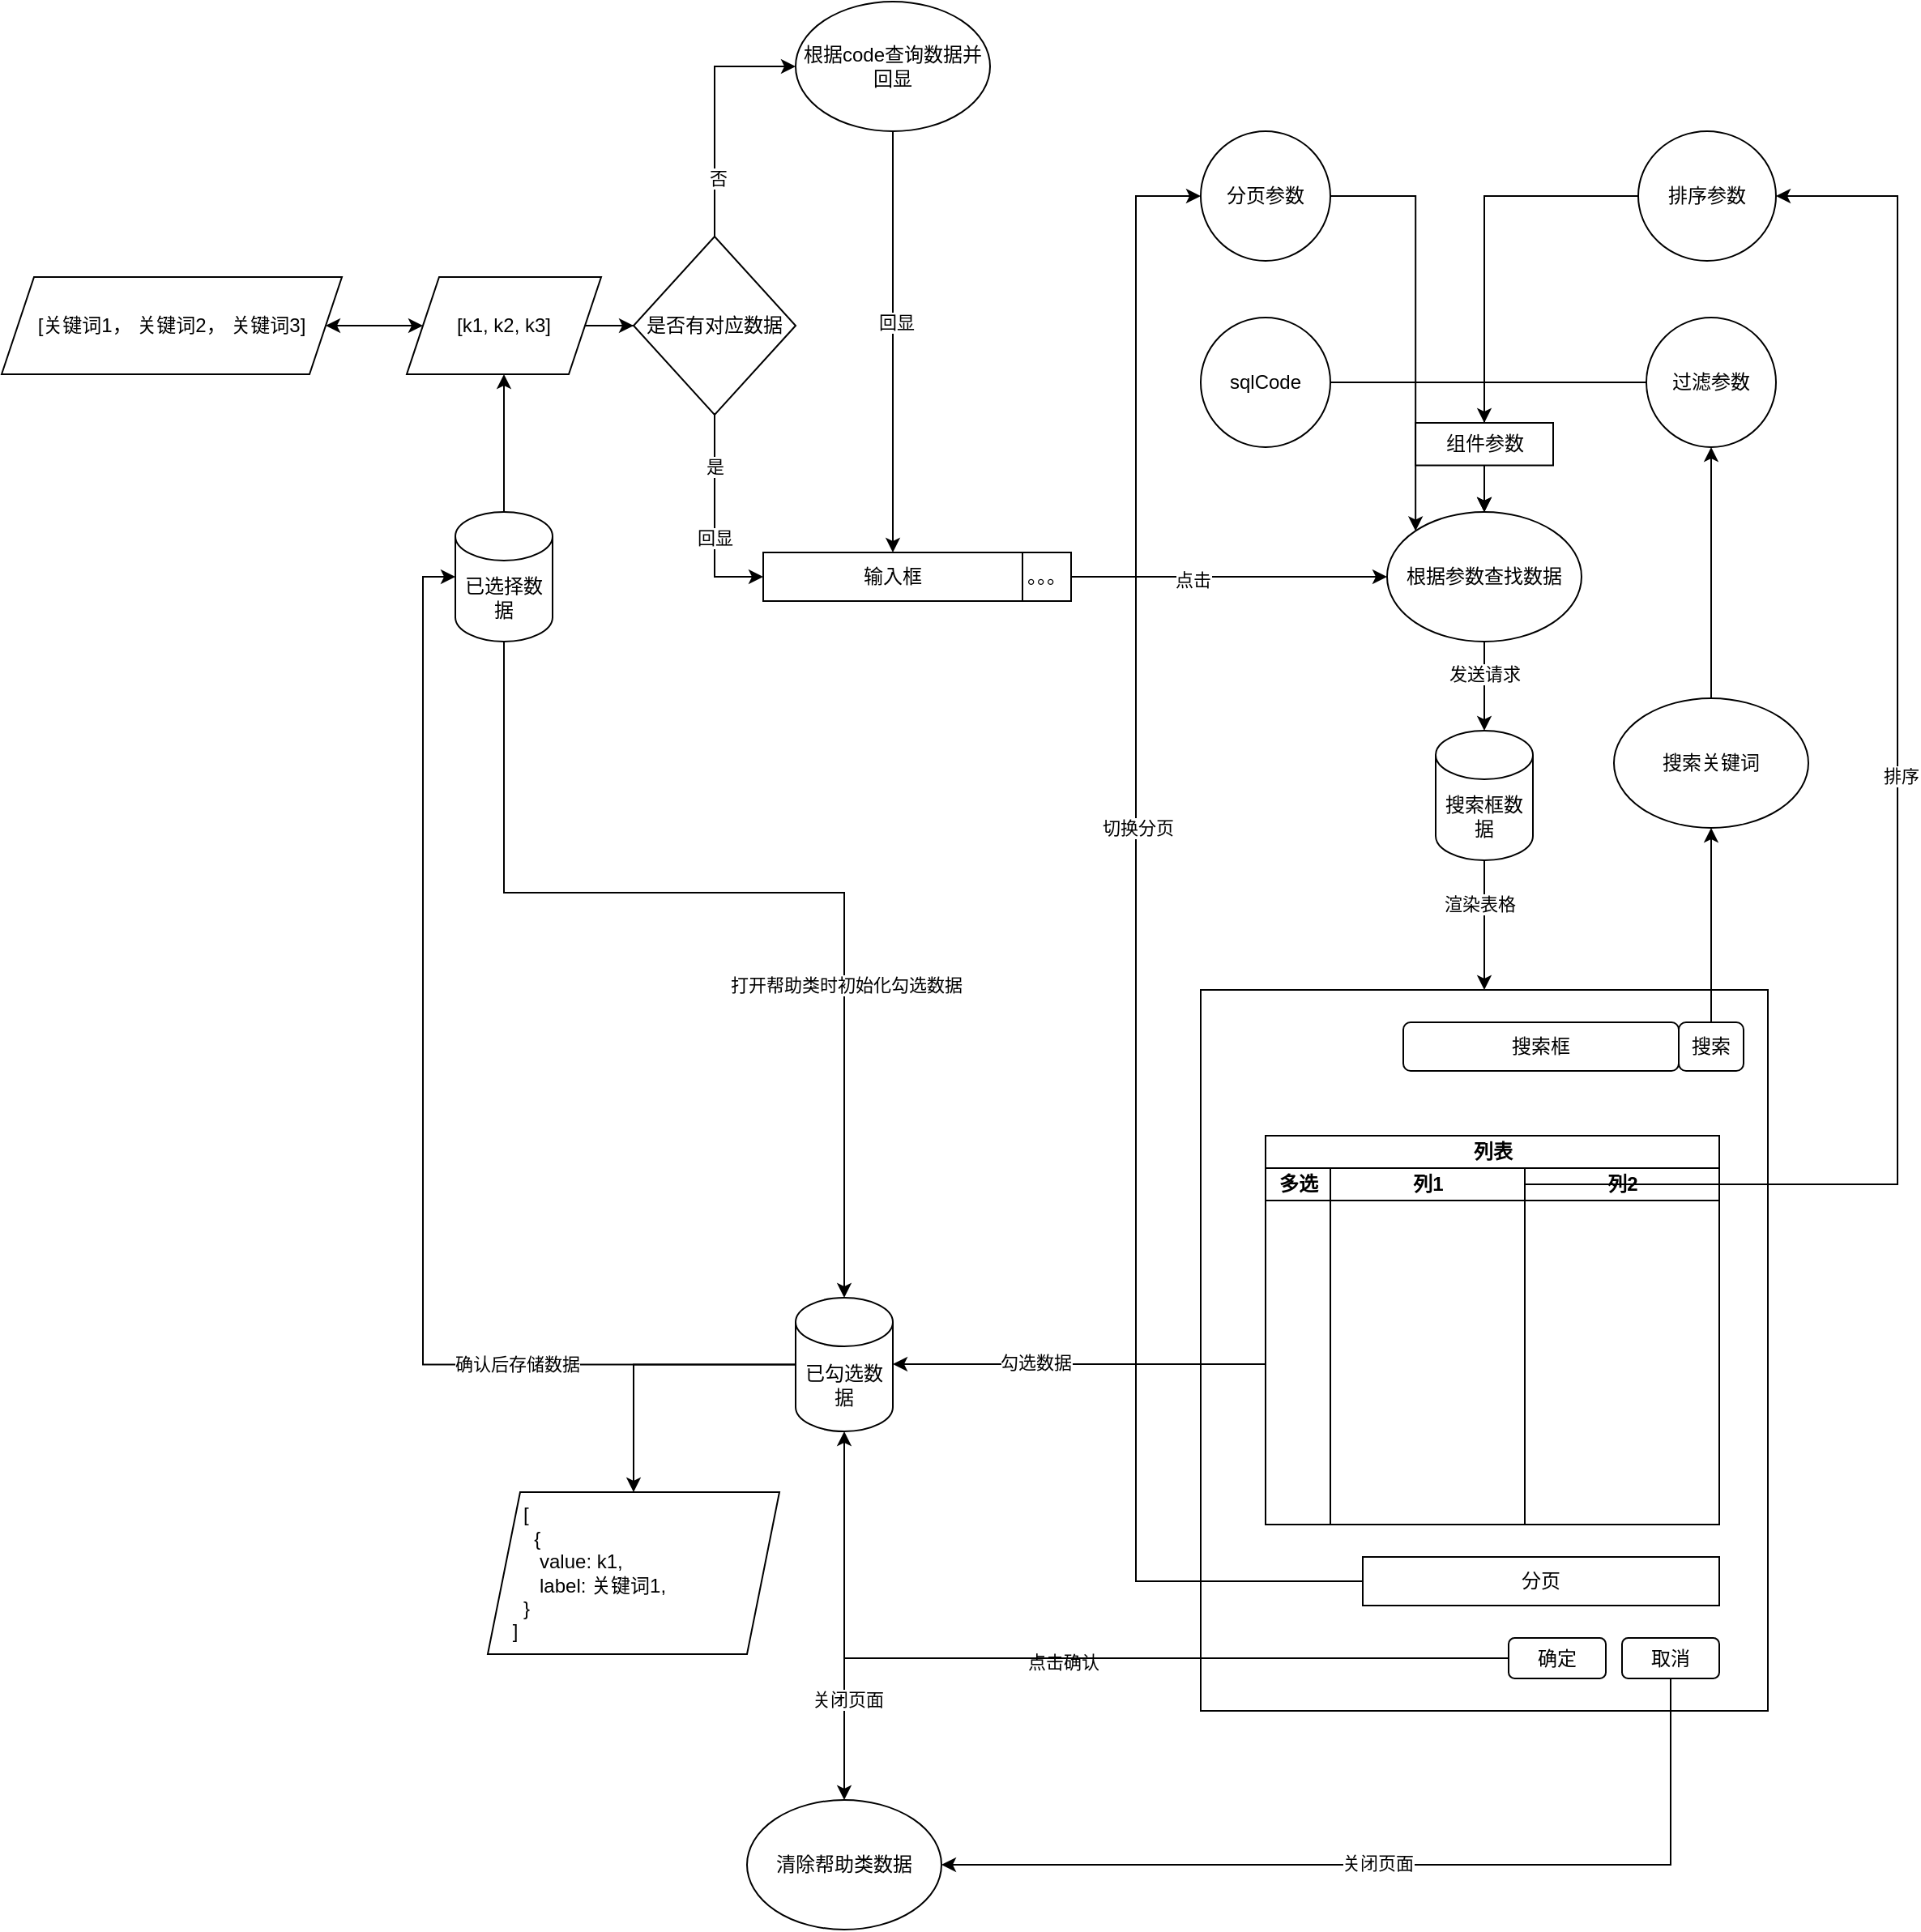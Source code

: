 <mxfile version="14.5.6" type="github">
  <diagram id="ZcyR1tgKg1dZHripQX6e" name="Page-1">
    <mxGraphModel dx="1911" dy="1814" grid="1" gridSize="10" guides="1" tooltips="1" connect="1" arrows="1" fold="1" page="1" pageScale="1" pageWidth="827" pageHeight="1169" math="0" shadow="0">
      <root>
        <mxCell id="0" />
        <mxCell id="1" parent="0" />
        <mxCell id="N5gHByBdXhvwig3bYxlo-2" value="输入框" style="rounded=0;whiteSpace=wrap;html=1;" parent="1" vertex="1">
          <mxGeometry x="80" y="80" width="160" height="30" as="geometry" />
        </mxCell>
        <mxCell id="N5gHByBdXhvwig3bYxlo-9" value="" style="edgeStyle=orthogonalEdgeStyle;rounded=0;orthogonalLoop=1;jettySize=auto;html=1;" parent="1" source="N5gHByBdXhvwig3bYxlo-145" target="N5gHByBdXhvwig3bYxlo-8" edge="1">
          <mxGeometry relative="1" as="geometry" />
        </mxCell>
        <mxCell id="N5gHByBdXhvwig3bYxlo-150" value="渲染表格" style="edgeLabel;html=1;align=center;verticalAlign=middle;resizable=0;points=[];" parent="N5gHByBdXhvwig3bYxlo-9" vertex="1" connectable="0">
          <mxGeometry x="-0.342" y="-3" relative="1" as="geometry">
            <mxPoint as="offset" />
          </mxGeometry>
        </mxCell>
        <mxCell id="N5gHByBdXhvwig3bYxlo-3" value="。。。" style="rounded=0;whiteSpace=wrap;html=1;" parent="1" vertex="1">
          <mxGeometry x="240" y="80" width="30" height="30" as="geometry" />
        </mxCell>
        <mxCell id="N5gHByBdXhvwig3bYxlo-8" value="" style="whiteSpace=wrap;html=1;rounded=0;" parent="1" vertex="1">
          <mxGeometry x="350" y="350" width="350" height="445" as="geometry" />
        </mxCell>
        <mxCell id="N5gHByBdXhvwig3bYxlo-10" value="搜索框" style="rounded=1;whiteSpace=wrap;html=1;" parent="1" vertex="1">
          <mxGeometry x="475" y="370" width="170" height="30" as="geometry" />
        </mxCell>
        <mxCell id="N5gHByBdXhvwig3bYxlo-155" style="edgeStyle=orthogonalEdgeStyle;rounded=0;orthogonalLoop=1;jettySize=auto;html=1;entryX=0.5;entryY=1;entryDx=0;entryDy=0;entryPerimeter=0;" parent="1" source="N5gHByBdXhvwig3bYxlo-15" target="N5gHByBdXhvwig3bYxlo-144" edge="1">
          <mxGeometry relative="1" as="geometry" />
        </mxCell>
        <mxCell id="N5gHByBdXhvwig3bYxlo-158" value="点击确认" style="edgeLabel;html=1;align=center;verticalAlign=middle;resizable=0;points=[];" parent="N5gHByBdXhvwig3bYxlo-155" vertex="1" connectable="0">
          <mxGeometry x="0.002" y="2" relative="1" as="geometry">
            <mxPoint as="offset" />
          </mxGeometry>
        </mxCell>
        <mxCell id="N5gHByBdXhvwig3bYxlo-160" style="edgeStyle=orthogonalEdgeStyle;rounded=0;orthogonalLoop=1;jettySize=auto;html=1;" parent="1" source="N5gHByBdXhvwig3bYxlo-15" target="N5gHByBdXhvwig3bYxlo-161" edge="1">
          <mxGeometry relative="1" as="geometry">
            <mxPoint x="130" y="890" as="targetPoint" />
          </mxGeometry>
        </mxCell>
        <mxCell id="N5gHByBdXhvwig3bYxlo-164" value="关闭页面" style="edgeLabel;html=1;align=center;verticalAlign=middle;resizable=0;points=[];" parent="N5gHByBdXhvwig3bYxlo-160" vertex="1" connectable="0">
          <mxGeometry x="0.751" y="2" relative="1" as="geometry">
            <mxPoint as="offset" />
          </mxGeometry>
        </mxCell>
        <mxCell id="N5gHByBdXhvwig3bYxlo-15" value="确定" style="rounded=1;whiteSpace=wrap;html=1;" parent="1" vertex="1">
          <mxGeometry x="540" y="750" width="60" height="25" as="geometry" />
        </mxCell>
        <mxCell id="N5gHByBdXhvwig3bYxlo-162" style="edgeStyle=orthogonalEdgeStyle;rounded=0;orthogonalLoop=1;jettySize=auto;html=1;entryX=1;entryY=0.5;entryDx=0;entryDy=0;" parent="1" source="N5gHByBdXhvwig3bYxlo-16" target="N5gHByBdXhvwig3bYxlo-161" edge="1">
          <mxGeometry relative="1" as="geometry">
            <Array as="points">
              <mxPoint x="640" y="890" />
            </Array>
          </mxGeometry>
        </mxCell>
        <mxCell id="N5gHByBdXhvwig3bYxlo-163" value="关闭页面" style="edgeLabel;html=1;align=center;verticalAlign=middle;resizable=0;points=[];" parent="N5gHByBdXhvwig3bYxlo-162" vertex="1" connectable="0">
          <mxGeometry x="0.048" y="-1" relative="1" as="geometry">
            <mxPoint as="offset" />
          </mxGeometry>
        </mxCell>
        <mxCell id="N5gHByBdXhvwig3bYxlo-16" value="取消" style="rounded=1;whiteSpace=wrap;html=1;" parent="1" vertex="1">
          <mxGeometry x="610" y="750" width="60" height="25" as="geometry" />
        </mxCell>
        <mxCell id="N5gHByBdXhvwig3bYxlo-173" style="edgeStyle=orthogonalEdgeStyle;rounded=0;orthogonalLoop=1;jettySize=auto;html=1;entryX=0;entryY=0.5;entryDx=0;entryDy=0;" parent="1" source="N5gHByBdXhvwig3bYxlo-17" target="N5gHByBdXhvwig3bYxlo-171" edge="1">
          <mxGeometry relative="1" as="geometry">
            <Array as="points">
              <mxPoint x="310" y="715" />
              <mxPoint x="310" y="-140" />
            </Array>
          </mxGeometry>
        </mxCell>
        <mxCell id="N5gHByBdXhvwig3bYxlo-174" value="切换分页" style="edgeLabel;html=1;align=center;verticalAlign=middle;resizable=0;points=[];" parent="N5gHByBdXhvwig3bYxlo-173" vertex="1" connectable="0">
          <mxGeometry x="0.17" y="-1" relative="1" as="geometry">
            <mxPoint as="offset" />
          </mxGeometry>
        </mxCell>
        <mxCell id="N5gHByBdXhvwig3bYxlo-17" value="分页" style="rounded=0;whiteSpace=wrap;html=1;direction=west;" parent="1" vertex="1">
          <mxGeometry x="450" y="700" width="220" height="30" as="geometry" />
        </mxCell>
        <mxCell id="N5gHByBdXhvwig3bYxlo-165" style="edgeStyle=orthogonalEdgeStyle;rounded=0;orthogonalLoop=1;jettySize=auto;html=1;" parent="1" source="N5gHByBdXhvwig3bYxlo-18" target="N5gHByBdXhvwig3bYxlo-120" edge="1">
          <mxGeometry relative="1" as="geometry" />
        </mxCell>
        <mxCell id="N5gHByBdXhvwig3bYxlo-18" value="搜索" style="rounded=1;whiteSpace=wrap;html=1;" parent="1" vertex="1">
          <mxGeometry x="645" y="370" width="40" height="30" as="geometry" />
        </mxCell>
        <mxCell id="N5gHByBdXhvwig3bYxlo-19" value="sqlCode" style="ellipse;whiteSpace=wrap;html=1;aspect=fixed;direction=west;rotation=0;" parent="1" vertex="1">
          <mxGeometry x="350" y="-65" width="80" height="80" as="geometry" />
        </mxCell>
        <mxCell id="N5gHByBdXhvwig3bYxlo-20" value="" style="edgeStyle=orthogonalEdgeStyle;rounded=0;orthogonalLoop=1;jettySize=auto;html=1;" parent="1" source="N5gHByBdXhvwig3bYxlo-3" target="N5gHByBdXhvwig3bYxlo-21" edge="1">
          <mxGeometry relative="1" as="geometry">
            <mxPoint x="270" y="95" as="sourcePoint" />
            <mxPoint x="455" y="170" as="targetPoint" />
          </mxGeometry>
        </mxCell>
        <mxCell id="N5gHByBdXhvwig3bYxlo-134" value="点击" style="edgeLabel;html=1;align=center;verticalAlign=middle;resizable=0;points=[];" parent="N5gHByBdXhvwig3bYxlo-20" vertex="1" connectable="0">
          <mxGeometry x="-0.233" y="-2" relative="1" as="geometry">
            <mxPoint as="offset" />
          </mxGeometry>
        </mxCell>
        <mxCell id="N5gHByBdXhvwig3bYxlo-21" value="根据参数查找数据" style="ellipse;whiteSpace=wrap;html=1;" parent="1" vertex="1">
          <mxGeometry x="465" y="55" width="120" height="80" as="geometry" />
        </mxCell>
        <mxCell id="N5gHByBdXhvwig3bYxlo-22" value="" style="edgeStyle=orthogonalEdgeStyle;rounded=0;orthogonalLoop=1;jettySize=auto;html=1;" parent="1" source="N5gHByBdXhvwig3bYxlo-19" target="N5gHByBdXhvwig3bYxlo-21" edge="1">
          <mxGeometry relative="1" as="geometry">
            <mxPoint x="390" y="-100" as="sourcePoint" />
            <mxPoint x="525" y="210" as="targetPoint" />
          </mxGeometry>
        </mxCell>
        <mxCell id="N5gHByBdXhvwig3bYxlo-132" style="edgeStyle=orthogonalEdgeStyle;rounded=0;orthogonalLoop=1;jettySize=auto;html=1;exitX=0.5;exitY=1;exitDx=0;exitDy=0;exitPerimeter=0;entryX=0.5;entryY=0;entryDx=0;entryDy=0;entryPerimeter=0;" parent="1" source="N5gHByBdXhvwig3bYxlo-143" target="N5gHByBdXhvwig3bYxlo-144" edge="1">
          <mxGeometry relative="1" as="geometry">
            <mxPoint x="-80" y="135" as="sourcePoint" />
            <mxPoint x="130" y="530" as="targetPoint" />
            <Array as="points">
              <mxPoint x="-80" y="290" />
              <mxPoint x="130" y="290" />
            </Array>
          </mxGeometry>
        </mxCell>
        <mxCell id="N5gHByBdXhvwig3bYxlo-133" value="打开帮助类时初始化勾选数据" style="edgeLabel;html=1;align=center;verticalAlign=middle;resizable=0;points=[];" parent="N5gHByBdXhvwig3bYxlo-132" vertex="1" connectable="0">
          <mxGeometry x="0.37" y="1" relative="1" as="geometry">
            <mxPoint as="offset" />
          </mxGeometry>
        </mxCell>
        <mxCell id="N5gHByBdXhvwig3bYxlo-116" style="edgeStyle=orthogonalEdgeStyle;rounded=0;orthogonalLoop=1;jettySize=auto;html=1;entryX=0.5;entryY=0;entryDx=0;entryDy=0;" parent="1" source="N5gHByBdXhvwig3bYxlo-113" target="N5gHByBdXhvwig3bYxlo-21" edge="1">
          <mxGeometry relative="1" as="geometry" />
        </mxCell>
        <mxCell id="N5gHByBdXhvwig3bYxlo-113" value="过滤参数" style="ellipse;whiteSpace=wrap;html=1;aspect=fixed;" parent="1" vertex="1">
          <mxGeometry x="625" y="-65" width="80" height="80" as="geometry" />
        </mxCell>
        <mxCell id="N5gHByBdXhvwig3bYxlo-117" style="edgeStyle=orthogonalEdgeStyle;rounded=0;orthogonalLoop=1;jettySize=auto;html=1;" parent="1" source="N5gHByBdXhvwig3bYxlo-137" target="N5gHByBdXhvwig3bYxlo-21" edge="1">
          <mxGeometry relative="1" as="geometry" />
        </mxCell>
        <mxCell id="N5gHByBdXhvwig3bYxlo-114" value="排序参数" style="ellipse;whiteSpace=wrap;html=1;" parent="1" vertex="1">
          <mxGeometry x="620" y="-180" width="85" height="80" as="geometry" />
        </mxCell>
        <mxCell id="N5gHByBdXhvwig3bYxlo-166" style="edgeStyle=orthogonalEdgeStyle;rounded=0;orthogonalLoop=1;jettySize=auto;html=1;" parent="1" source="N5gHByBdXhvwig3bYxlo-120" target="N5gHByBdXhvwig3bYxlo-113" edge="1">
          <mxGeometry relative="1" as="geometry" />
        </mxCell>
        <mxCell id="N5gHByBdXhvwig3bYxlo-120" value="搜索关键词" style="ellipse;whiteSpace=wrap;html=1;" parent="1" vertex="1">
          <mxGeometry x="605" y="170" width="120" height="80" as="geometry" />
        </mxCell>
        <mxCell id="N5gHByBdXhvwig3bYxlo-125" value="列表" style="swimlane;html=1;childLayout=stackLayout;resizeParent=1;resizeParentMax=0;startSize=20;" parent="1" vertex="1">
          <mxGeometry x="390" y="440" width="280" height="240" as="geometry" />
        </mxCell>
        <mxCell id="N5gHByBdXhvwig3bYxlo-126" value="多选" style="swimlane;html=1;startSize=20;" parent="N5gHByBdXhvwig3bYxlo-125" vertex="1">
          <mxGeometry y="20" width="40" height="220" as="geometry" />
        </mxCell>
        <mxCell id="N5gHByBdXhvwig3bYxlo-127" value="列1" style="swimlane;html=1;startSize=20;" parent="N5gHByBdXhvwig3bYxlo-125" vertex="1">
          <mxGeometry x="40" y="20" width="120" height="220" as="geometry">
            <mxRectangle x="40" y="20" width="30" height="220" as="alternateBounds" />
          </mxGeometry>
        </mxCell>
        <mxCell id="N5gHByBdXhvwig3bYxlo-128" value="列2" style="swimlane;html=1;startSize=20;" parent="N5gHByBdXhvwig3bYxlo-125" vertex="1">
          <mxGeometry x="160" y="20" width="120" height="220" as="geometry" />
        </mxCell>
        <mxCell id="N5gHByBdXhvwig3bYxlo-130" style="edgeStyle=orthogonalEdgeStyle;rounded=0;orthogonalLoop=1;jettySize=auto;html=1;" parent="1" source="N5gHByBdXhvwig3bYxlo-126" target="N5gHByBdXhvwig3bYxlo-144" edge="1">
          <mxGeometry relative="1" as="geometry">
            <mxPoint x="190" y="570" as="targetPoint" />
            <Array as="points">
              <mxPoint x="340" y="581" />
              <mxPoint x="340" y="581" />
            </Array>
          </mxGeometry>
        </mxCell>
        <mxCell id="N5gHByBdXhvwig3bYxlo-157" value="勾选数据" style="edgeLabel;html=1;align=center;verticalAlign=middle;resizable=0;points=[];" parent="N5gHByBdXhvwig3bYxlo-130" vertex="1" connectable="0">
          <mxGeometry x="0.241" y="-1" relative="1" as="geometry">
            <mxPoint as="offset" />
          </mxGeometry>
        </mxCell>
        <mxCell id="N5gHByBdXhvwig3bYxlo-137" value="组件参数" style="rounded=0;whiteSpace=wrap;html=1;" parent="1" vertex="1">
          <mxGeometry x="482.5" width="85" height="26.25" as="geometry" />
        </mxCell>
        <mxCell id="N5gHByBdXhvwig3bYxlo-138" style="edgeStyle=orthogonalEdgeStyle;rounded=0;orthogonalLoop=1;jettySize=auto;html=1;" parent="1" source="N5gHByBdXhvwig3bYxlo-114" target="N5gHByBdXhvwig3bYxlo-137" edge="1">
          <mxGeometry relative="1" as="geometry">
            <mxPoint x="525" y="-110" as="sourcePoint" />
            <mxPoint x="525" y="55" as="targetPoint" />
          </mxGeometry>
        </mxCell>
        <mxCell id="N5gHByBdXhvwig3bYxlo-176" style="edgeStyle=orthogonalEdgeStyle;rounded=0;orthogonalLoop=1;jettySize=auto;html=1;" parent="1" source="N5gHByBdXhvwig3bYxlo-143" target="N5gHByBdXhvwig3bYxlo-177" edge="1">
          <mxGeometry relative="1" as="geometry">
            <mxPoint x="-80" y="-60.0" as="targetPoint" />
          </mxGeometry>
        </mxCell>
        <mxCell id="N5gHByBdXhvwig3bYxlo-143" value="&lt;span&gt;已选择数据&lt;/span&gt;" style="shape=cylinder3;whiteSpace=wrap;html=1;boundedLbl=1;backgroundOutline=1;size=15;" parent="1" vertex="1">
          <mxGeometry x="-110" y="55" width="60" height="80" as="geometry" />
        </mxCell>
        <mxCell id="N5gHByBdXhvwig3bYxlo-156" style="edgeStyle=orthogonalEdgeStyle;rounded=0;orthogonalLoop=1;jettySize=auto;html=1;entryX=0;entryY=0.5;entryDx=0;entryDy=0;entryPerimeter=0;" parent="1" source="N5gHByBdXhvwig3bYxlo-144" target="N5gHByBdXhvwig3bYxlo-143" edge="1">
          <mxGeometry relative="1" as="geometry" />
        </mxCell>
        <mxCell id="N5gHByBdXhvwig3bYxlo-159" value="确认后存储数据" style="edgeLabel;html=1;align=center;verticalAlign=middle;resizable=0;points=[];" parent="N5gHByBdXhvwig3bYxlo-156" vertex="1" connectable="0">
          <mxGeometry x="-0.531" y="-1" relative="1" as="geometry">
            <mxPoint as="offset" />
          </mxGeometry>
        </mxCell>
        <mxCell id="imyrR_8BB6hhWeoKTVX1-10" style="edgeStyle=orthogonalEdgeStyle;rounded=0;orthogonalLoop=1;jettySize=auto;html=1;" edge="1" parent="1" source="N5gHByBdXhvwig3bYxlo-144" target="imyrR_8BB6hhWeoKTVX1-11">
          <mxGeometry relative="1" as="geometry">
            <mxPoint y="690" as="targetPoint" />
          </mxGeometry>
        </mxCell>
        <mxCell id="N5gHByBdXhvwig3bYxlo-144" value="已勾选数据" style="shape=cylinder3;whiteSpace=wrap;html=1;boundedLbl=1;backgroundOutline=1;size=15;" parent="1" vertex="1">
          <mxGeometry x="100" y="540" width="60" height="82.5" as="geometry" />
        </mxCell>
        <mxCell id="N5gHByBdXhvwig3bYxlo-145" value="搜索框数据" style="shape=cylinder3;whiteSpace=wrap;html=1;boundedLbl=1;backgroundOutline=1;size=15;" parent="1" vertex="1">
          <mxGeometry x="495" y="190" width="60" height="80" as="geometry" />
        </mxCell>
        <mxCell id="N5gHByBdXhvwig3bYxlo-147" value="" style="edgeStyle=orthogonalEdgeStyle;rounded=0;orthogonalLoop=1;jettySize=auto;html=1;" parent="1" source="N5gHByBdXhvwig3bYxlo-21" target="N5gHByBdXhvwig3bYxlo-145" edge="1">
          <mxGeometry relative="1" as="geometry">
            <mxPoint x="525" y="135" as="sourcePoint" />
            <mxPoint x="525" y="350" as="targetPoint" />
          </mxGeometry>
        </mxCell>
        <mxCell id="N5gHByBdXhvwig3bYxlo-149" value="发送请求" style="edgeLabel;html=1;align=center;verticalAlign=middle;resizable=0;points=[];" parent="N5gHByBdXhvwig3bYxlo-147" vertex="1" connectable="0">
          <mxGeometry x="-0.275" relative="1" as="geometry">
            <mxPoint as="offset" />
          </mxGeometry>
        </mxCell>
        <mxCell id="N5gHByBdXhvwig3bYxlo-161" value="清除帮助类数据" style="ellipse;whiteSpace=wrap;html=1;" parent="1" vertex="1">
          <mxGeometry x="70" y="850" width="120" height="80" as="geometry" />
        </mxCell>
        <mxCell id="N5gHByBdXhvwig3bYxlo-167" style="edgeStyle=orthogonalEdgeStyle;rounded=0;orthogonalLoop=1;jettySize=auto;html=1;entryX=1;entryY=0.5;entryDx=0;entryDy=0;" parent="1" source="N5gHByBdXhvwig3bYxlo-127" target="N5gHByBdXhvwig3bYxlo-114" edge="1">
          <mxGeometry relative="1" as="geometry">
            <Array as="points">
              <mxPoint x="780" y="470" />
              <mxPoint x="780" y="-140" />
            </Array>
          </mxGeometry>
        </mxCell>
        <mxCell id="N5gHByBdXhvwig3bYxlo-168" value="排序" style="edgeLabel;html=1;align=center;verticalAlign=middle;resizable=0;points=[];" parent="N5gHByBdXhvwig3bYxlo-167" vertex="1" connectable="0">
          <mxGeometry x="0.056" y="-2" relative="1" as="geometry">
            <mxPoint y="1" as="offset" />
          </mxGeometry>
        </mxCell>
        <mxCell id="N5gHByBdXhvwig3bYxlo-172" style="edgeStyle=orthogonalEdgeStyle;rounded=0;orthogonalLoop=1;jettySize=auto;html=1;entryX=0;entryY=0;entryDx=0;entryDy=0;" parent="1" source="N5gHByBdXhvwig3bYxlo-171" target="N5gHByBdXhvwig3bYxlo-21" edge="1">
          <mxGeometry relative="1" as="geometry" />
        </mxCell>
        <mxCell id="N5gHByBdXhvwig3bYxlo-171" value="分页参数" style="ellipse;whiteSpace=wrap;html=1;aspect=fixed;" parent="1" vertex="1">
          <mxGeometry x="350" y="-180" width="80" height="80" as="geometry" />
        </mxCell>
        <mxCell id="N5gHByBdXhvwig3bYxlo-179" style="edgeStyle=orthogonalEdgeStyle;rounded=0;orthogonalLoop=1;jettySize=auto;html=1;" parent="1" source="imyrR_8BB6hhWeoKTVX1-4" target="N5gHByBdXhvwig3bYxlo-181" edge="1">
          <mxGeometry relative="1" as="geometry">
            <mxPoint x="160" y="-60.0" as="targetPoint" />
            <Array as="points">
              <mxPoint x="50" y="-60" />
              <mxPoint x="50" y="-220" />
            </Array>
          </mxGeometry>
        </mxCell>
        <mxCell id="imyrR_8BB6hhWeoKTVX1-6" value="否" style="edgeLabel;html=1;align=center;verticalAlign=middle;resizable=0;points=[];" vertex="1" connectable="0" parent="N5gHByBdXhvwig3bYxlo-179">
          <mxGeometry x="-0.538" y="-2" relative="1" as="geometry">
            <mxPoint as="offset" />
          </mxGeometry>
        </mxCell>
        <mxCell id="N5gHByBdXhvwig3bYxlo-177" value="[k1, k2, k3]" style="shape=parallelogram;perimeter=parallelogramPerimeter;whiteSpace=wrap;html=1;fixedSize=1;" parent="1" vertex="1">
          <mxGeometry x="-140" y="-90.0" width="120" height="60" as="geometry" />
        </mxCell>
        <mxCell id="N5gHByBdXhvwig3bYxlo-183" style="edgeStyle=orthogonalEdgeStyle;rounded=0;orthogonalLoop=1;jettySize=auto;html=1;entryX=0.5;entryY=0;entryDx=0;entryDy=0;" parent="1" source="N5gHByBdXhvwig3bYxlo-181" target="N5gHByBdXhvwig3bYxlo-2" edge="1">
          <mxGeometry relative="1" as="geometry" />
        </mxCell>
        <mxCell id="N5gHByBdXhvwig3bYxlo-184" value="回显" style="edgeLabel;html=1;align=center;verticalAlign=middle;resizable=0;points=[];" parent="N5gHByBdXhvwig3bYxlo-183" vertex="1" connectable="0">
          <mxGeometry x="-0.096" y="2" relative="1" as="geometry">
            <mxPoint as="offset" />
          </mxGeometry>
        </mxCell>
        <mxCell id="N5gHByBdXhvwig3bYxlo-181" value="根据code查询数据并回显" style="ellipse;whiteSpace=wrap;html=1;" parent="1" vertex="1">
          <mxGeometry x="100" y="-260" width="120" height="80" as="geometry" />
        </mxCell>
        <mxCell id="imyrR_8BB6hhWeoKTVX1-1" value="[关键词1， 关键词2， 关键词3]" style="shape=parallelogram;perimeter=parallelogramPerimeter;whiteSpace=wrap;html=1;fixedSize=1;" vertex="1" parent="1">
          <mxGeometry x="-390" y="-90" width="210" height="60" as="geometry" />
        </mxCell>
        <mxCell id="imyrR_8BB6hhWeoKTVX1-2" value="" style="endArrow=classic;startArrow=classic;html=1;entryX=1;entryY=0.5;entryDx=0;entryDy=0;exitX=0;exitY=0.5;exitDx=0;exitDy=0;" edge="1" parent="1" source="N5gHByBdXhvwig3bYxlo-177" target="imyrR_8BB6hhWeoKTVX1-1">
          <mxGeometry width="50" height="50" relative="1" as="geometry">
            <mxPoint x="-60" y="110" as="sourcePoint" />
            <mxPoint x="-10" y="60" as="targetPoint" />
          </mxGeometry>
        </mxCell>
        <mxCell id="imyrR_8BB6hhWeoKTVX1-7" style="edgeStyle=orthogonalEdgeStyle;rounded=0;orthogonalLoop=1;jettySize=auto;html=1;entryX=0;entryY=0.5;entryDx=0;entryDy=0;" edge="1" parent="1" source="imyrR_8BB6hhWeoKTVX1-4" target="N5gHByBdXhvwig3bYxlo-2">
          <mxGeometry relative="1" as="geometry" />
        </mxCell>
        <mxCell id="imyrR_8BB6hhWeoKTVX1-8" value="是" style="edgeLabel;html=1;align=center;verticalAlign=middle;resizable=0;points=[];" vertex="1" connectable="0" parent="imyrR_8BB6hhWeoKTVX1-7">
          <mxGeometry x="-0.517" relative="1" as="geometry">
            <mxPoint as="offset" />
          </mxGeometry>
        </mxCell>
        <mxCell id="imyrR_8BB6hhWeoKTVX1-9" value="回显" style="edgeLabel;html=1;align=center;verticalAlign=middle;resizable=0;points=[];" vertex="1" connectable="0" parent="imyrR_8BB6hhWeoKTVX1-7">
          <mxGeometry x="0.165" relative="1" as="geometry">
            <mxPoint as="offset" />
          </mxGeometry>
        </mxCell>
        <mxCell id="imyrR_8BB6hhWeoKTVX1-4" value="是否有对应数据" style="rhombus;whiteSpace=wrap;html=1;direction=south;" vertex="1" parent="1">
          <mxGeometry y="-115" width="100" height="110" as="geometry" />
        </mxCell>
        <mxCell id="imyrR_8BB6hhWeoKTVX1-5" style="edgeStyle=orthogonalEdgeStyle;rounded=0;orthogonalLoop=1;jettySize=auto;html=1;" edge="1" parent="1" source="N5gHByBdXhvwig3bYxlo-177" target="imyrR_8BB6hhWeoKTVX1-4">
          <mxGeometry relative="1" as="geometry">
            <mxPoint x="100" y="-220.0" as="targetPoint" />
            <Array as="points" />
            <mxPoint x="-30" y="-60.0" as="sourcePoint" />
          </mxGeometry>
        </mxCell>
        <mxCell id="imyrR_8BB6hhWeoKTVX1-11" value="&amp;nbsp; &amp;nbsp; &amp;nbsp; [&amp;nbsp; &lt;br&gt;&amp;nbsp; &amp;nbsp; &amp;nbsp; &amp;nbsp; {&lt;br&gt;&amp;nbsp; &amp;nbsp; &amp;nbsp; &amp;nbsp; &amp;nbsp;value: k1,&lt;br&gt;&amp;nbsp; &amp;nbsp; &amp;nbsp; &amp;nbsp; &amp;nbsp;label: 关键词1,&lt;br&gt;&amp;nbsp; &amp;nbsp; &amp;nbsp; }&lt;br&gt;&amp;nbsp; &amp;nbsp; ]" style="shape=parallelogram;perimeter=parallelogramPerimeter;whiteSpace=wrap;html=1;fixedSize=1;align=left;" vertex="1" parent="1">
          <mxGeometry x="-90" y="660" width="180" height="100" as="geometry" />
        </mxCell>
      </root>
    </mxGraphModel>
  </diagram>
</mxfile>
